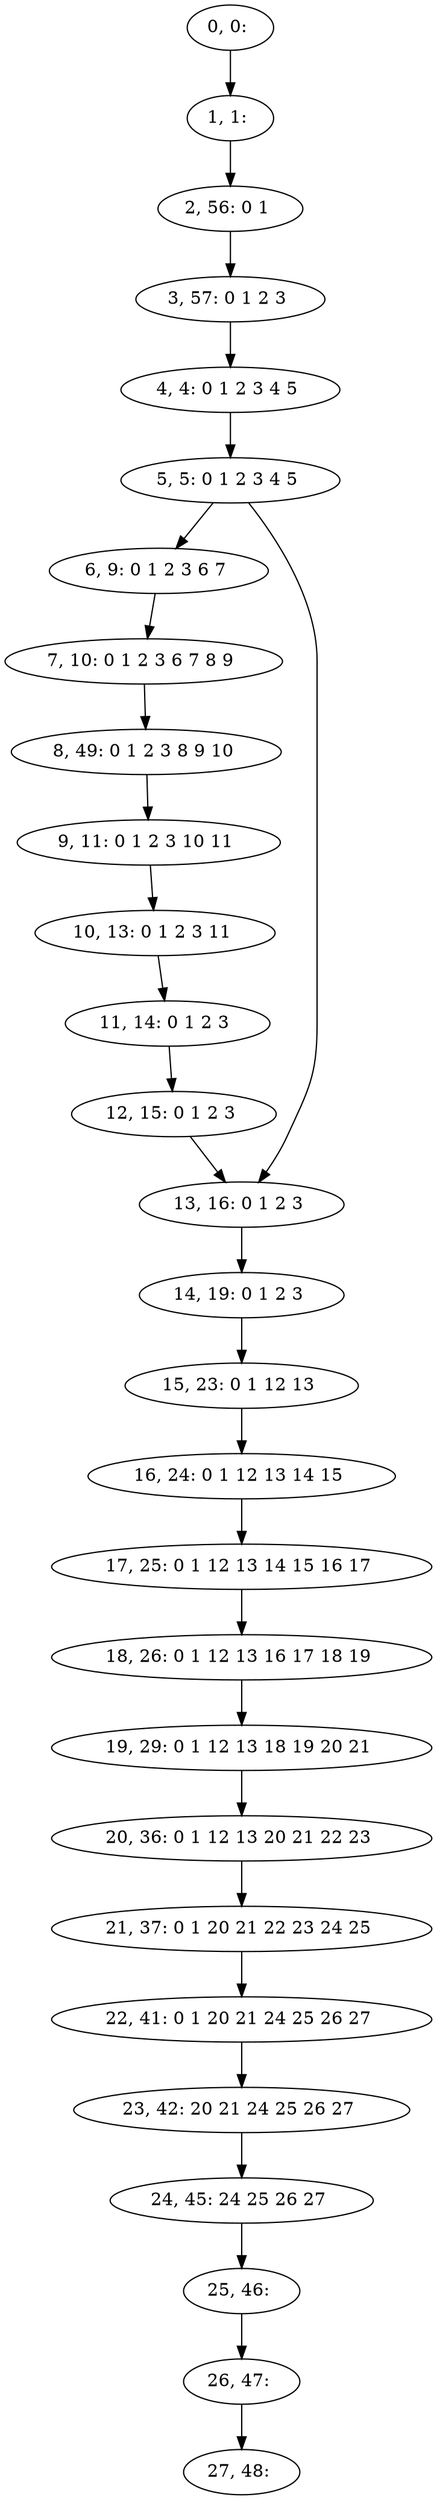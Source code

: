 digraph G {
0[label="0, 0: "];
1[label="1, 1: "];
2[label="2, 56: 0 1 "];
3[label="3, 57: 0 1 2 3 "];
4[label="4, 4: 0 1 2 3 4 5 "];
5[label="5, 5: 0 1 2 3 4 5 "];
6[label="6, 9: 0 1 2 3 6 7 "];
7[label="7, 10: 0 1 2 3 6 7 8 9 "];
8[label="8, 49: 0 1 2 3 8 9 10 "];
9[label="9, 11: 0 1 2 3 10 11 "];
10[label="10, 13: 0 1 2 3 11 "];
11[label="11, 14: 0 1 2 3 "];
12[label="12, 15: 0 1 2 3 "];
13[label="13, 16: 0 1 2 3 "];
14[label="14, 19: 0 1 2 3 "];
15[label="15, 23: 0 1 12 13 "];
16[label="16, 24: 0 1 12 13 14 15 "];
17[label="17, 25: 0 1 12 13 14 15 16 17 "];
18[label="18, 26: 0 1 12 13 16 17 18 19 "];
19[label="19, 29: 0 1 12 13 18 19 20 21 "];
20[label="20, 36: 0 1 12 13 20 21 22 23 "];
21[label="21, 37: 0 1 20 21 22 23 24 25 "];
22[label="22, 41: 0 1 20 21 24 25 26 27 "];
23[label="23, 42: 20 21 24 25 26 27 "];
24[label="24, 45: 24 25 26 27 "];
25[label="25, 46: "];
26[label="26, 47: "];
27[label="27, 48: "];
0->1 ;
1->2 ;
2->3 ;
3->4 ;
4->5 ;
5->6 ;
5->13 ;
6->7 ;
7->8 ;
8->9 ;
9->10 ;
10->11 ;
11->12 ;
12->13 ;
13->14 ;
14->15 ;
15->16 ;
16->17 ;
17->18 ;
18->19 ;
19->20 ;
20->21 ;
21->22 ;
22->23 ;
23->24 ;
24->25 ;
25->26 ;
26->27 ;
}
